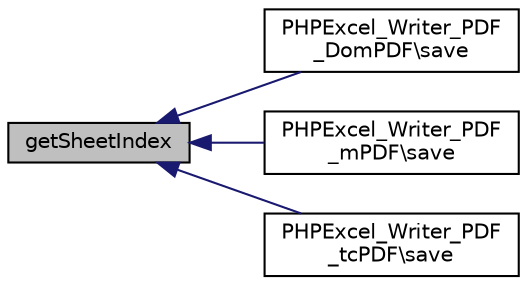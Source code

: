 digraph "getSheetIndex"
{
  edge [fontname="Helvetica",fontsize="10",labelfontname="Helvetica",labelfontsize="10"];
  node [fontname="Helvetica",fontsize="10",shape=record];
  rankdir="LR";
  Node175 [label="getSheetIndex",height=0.2,width=0.4,color="black", fillcolor="grey75", style="filled", fontcolor="black"];
  Node175 -> Node176 [dir="back",color="midnightblue",fontsize="10",style="solid",fontname="Helvetica"];
  Node176 [label="PHPExcel_Writer_PDF\l_DomPDF\\save",height=0.2,width=0.4,color="black", fillcolor="white", style="filled",URL="$class_p_h_p_excel___writer___p_d_f___dom_p_d_f.html#a47cf44d053426c59c85d31f37744687c"];
  Node175 -> Node177 [dir="back",color="midnightblue",fontsize="10",style="solid",fontname="Helvetica"];
  Node177 [label="PHPExcel_Writer_PDF\l_mPDF\\save",height=0.2,width=0.4,color="black", fillcolor="white", style="filled",URL="$class_p_h_p_excel___writer___p_d_f__m_p_d_f.html#a47cf44d053426c59c85d31f37744687c"];
  Node175 -> Node178 [dir="back",color="midnightblue",fontsize="10",style="solid",fontname="Helvetica"];
  Node178 [label="PHPExcel_Writer_PDF\l_tcPDF\\save",height=0.2,width=0.4,color="black", fillcolor="white", style="filled",URL="$class_p_h_p_excel___writer___p_d_f__tc_p_d_f.html#a47cf44d053426c59c85d31f37744687c"];
}
